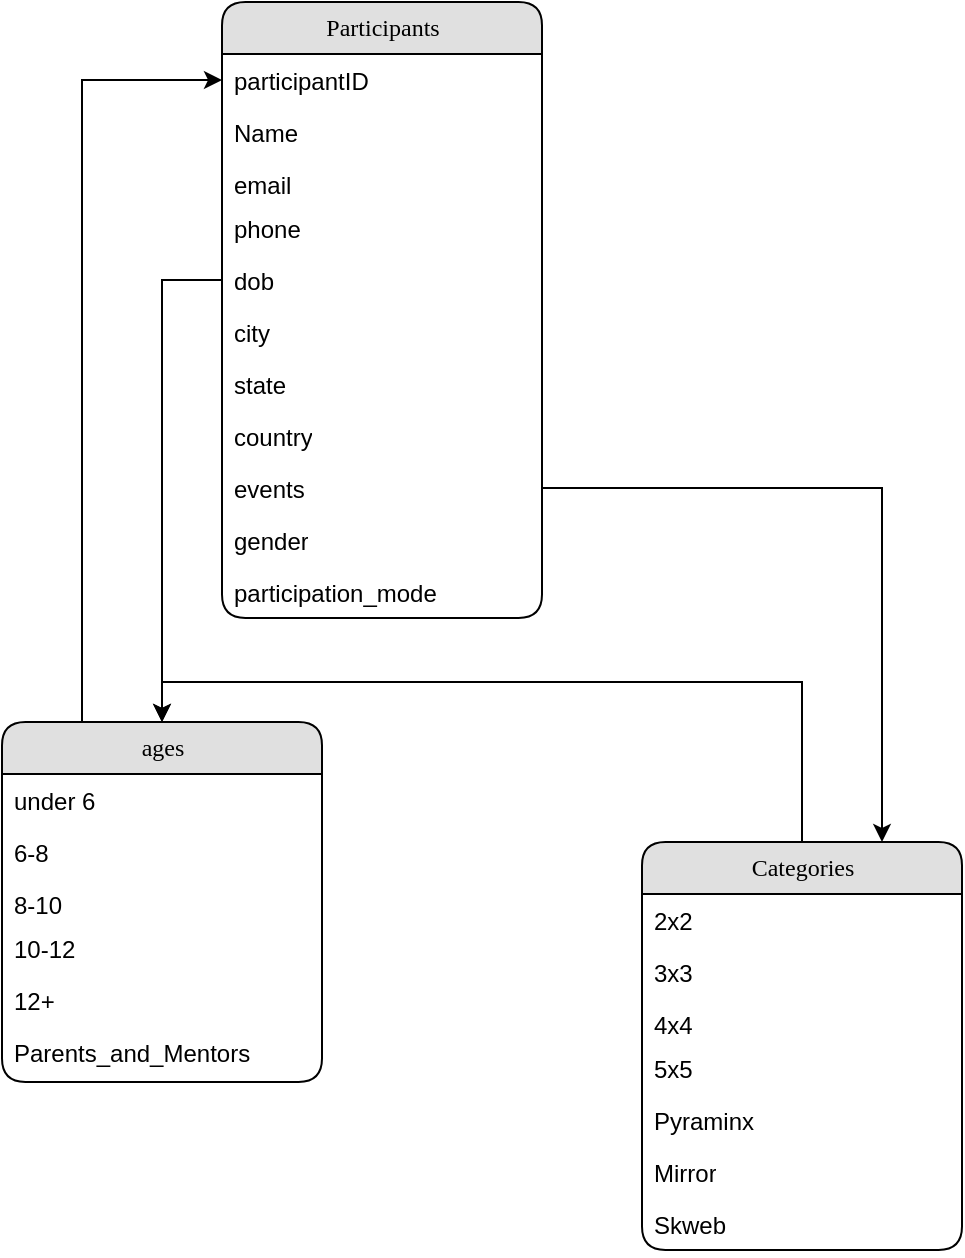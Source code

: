 <mxfile version="20.8.5" type="github">
  <diagram name="Page-1" id="b520641d-4fe3-3701-9064-5fc419738815">
    <mxGraphModel dx="463" dy="965" grid="1" gridSize="10" guides="1" tooltips="1" connect="1" arrows="1" fold="1" page="1" pageScale="1" pageWidth="1100" pageHeight="850" background="none" math="0" shadow="0">
      <root>
        <mxCell id="0" />
        <mxCell id="1" parent="0" />
        <mxCell id="21ea969265ad0168-6" value="Participants" style="swimlane;html=1;fontStyle=0;childLayout=stackLayout;horizontal=1;startSize=26;fillColor=#e0e0e0;horizontalStack=0;resizeParent=1;resizeLast=0;collapsible=1;marginBottom=0;swimlaneFillColor=#ffffff;align=center;rounded=1;shadow=0;comic=0;labelBackgroundColor=none;strokeWidth=1;fontFamily=Verdana;fontSize=12" parent="1" vertex="1">
          <mxGeometry x="130" y="50" width="160" height="308" as="geometry">
            <mxRectangle x="160" y="74" width="110" height="30" as="alternateBounds" />
          </mxGeometry>
        </mxCell>
        <mxCell id="21ea969265ad0168-7" value="participantID" style="text;html=1;strokeColor=none;fillColor=none;spacingLeft=4;spacingRight=4;whiteSpace=wrap;overflow=hidden;rotatable=0;points=[[0,0.5],[1,0.5]];portConstraint=eastwest;" parent="21ea969265ad0168-6" vertex="1">
          <mxGeometry y="26" width="160" height="26" as="geometry" />
        </mxCell>
        <mxCell id="21ea969265ad0168-8" value="Name" style="text;html=1;strokeColor=none;fillColor=none;spacingLeft=4;spacingRight=4;whiteSpace=wrap;overflow=hidden;rotatable=0;points=[[0,0.5],[1,0.5]];portConstraint=eastwest;" parent="21ea969265ad0168-6" vertex="1">
          <mxGeometry y="52" width="160" height="26" as="geometry" />
        </mxCell>
        <mxCell id="21ea969265ad0168-9" value="email" style="text;html=1;strokeColor=none;fillColor=none;spacingLeft=4;spacingRight=4;whiteSpace=wrap;overflow=hidden;rotatable=0;points=[[0,0.5],[1,0.5]];portConstraint=eastwest;" parent="21ea969265ad0168-6" vertex="1">
          <mxGeometry y="78" width="160" height="22" as="geometry" />
        </mxCell>
        <mxCell id="hEl2qlWdcjKiyY15-q2p-3" value="phone&lt;span style=&quot;white-space: pre;&quot;&gt;	&lt;/span&gt;" style="text;html=1;strokeColor=none;fillColor=none;spacingLeft=4;spacingRight=4;whiteSpace=wrap;overflow=hidden;rotatable=0;points=[[0,0.5],[1,0.5]];portConstraint=eastwest;" vertex="1" parent="21ea969265ad0168-6">
          <mxGeometry y="100" width="160" height="26" as="geometry" />
        </mxCell>
        <mxCell id="hEl2qlWdcjKiyY15-q2p-4" value="dob" style="text;html=1;strokeColor=none;fillColor=none;spacingLeft=4;spacingRight=4;whiteSpace=wrap;overflow=hidden;rotatable=0;points=[[0,0.5],[1,0.5]];portConstraint=eastwest;" vertex="1" parent="21ea969265ad0168-6">
          <mxGeometry y="126" width="160" height="26" as="geometry" />
        </mxCell>
        <mxCell id="hEl2qlWdcjKiyY15-q2p-5" value="city" style="text;html=1;strokeColor=none;fillColor=none;spacingLeft=4;spacingRight=4;whiteSpace=wrap;overflow=hidden;rotatable=0;points=[[0,0.5],[1,0.5]];portConstraint=eastwest;" vertex="1" parent="21ea969265ad0168-6">
          <mxGeometry y="152" width="160" height="26" as="geometry" />
        </mxCell>
        <mxCell id="hEl2qlWdcjKiyY15-q2p-6" value="state" style="text;html=1;strokeColor=none;fillColor=none;spacingLeft=4;spacingRight=4;whiteSpace=wrap;overflow=hidden;rotatable=0;points=[[0,0.5],[1,0.5]];portConstraint=eastwest;" vertex="1" parent="21ea969265ad0168-6">
          <mxGeometry y="178" width="160" height="26" as="geometry" />
        </mxCell>
        <mxCell id="hEl2qlWdcjKiyY15-q2p-7" value="country" style="text;html=1;strokeColor=none;fillColor=none;spacingLeft=4;spacingRight=4;whiteSpace=wrap;overflow=hidden;rotatable=0;points=[[0,0.5],[1,0.5]];portConstraint=eastwest;" vertex="1" parent="21ea969265ad0168-6">
          <mxGeometry y="204" width="160" height="26" as="geometry" />
        </mxCell>
        <mxCell id="hEl2qlWdcjKiyY15-q2p-8" value="events" style="text;html=1;strokeColor=none;fillColor=none;spacingLeft=4;spacingRight=4;whiteSpace=wrap;overflow=hidden;rotatable=0;points=[[0,0.5],[1,0.5]];portConstraint=eastwest;" vertex="1" parent="21ea969265ad0168-6">
          <mxGeometry y="230" width="160" height="26" as="geometry" />
        </mxCell>
        <mxCell id="hEl2qlWdcjKiyY15-q2p-9" value="gender" style="text;html=1;strokeColor=none;fillColor=none;spacingLeft=4;spacingRight=4;whiteSpace=wrap;overflow=hidden;rotatable=0;points=[[0,0.5],[1,0.5]];portConstraint=eastwest;" vertex="1" parent="21ea969265ad0168-6">
          <mxGeometry y="256" width="160" height="26" as="geometry" />
        </mxCell>
        <mxCell id="hEl2qlWdcjKiyY15-q2p-10" value="participation_mode" style="text;html=1;strokeColor=none;fillColor=none;spacingLeft=4;spacingRight=4;whiteSpace=wrap;overflow=hidden;rotatable=0;points=[[0,0.5],[1,0.5]];portConstraint=eastwest;" vertex="1" parent="21ea969265ad0168-6">
          <mxGeometry y="282" width="160" height="26" as="geometry" />
        </mxCell>
        <mxCell id="hEl2qlWdcjKiyY15-q2p-39" style="edgeStyle=orthogonalEdgeStyle;rounded=0;orthogonalLoop=1;jettySize=auto;html=1;exitX=0.5;exitY=0;exitDx=0;exitDy=0;entryX=0.5;entryY=0;entryDx=0;entryDy=0;" edge="1" parent="1" source="hEl2qlWdcjKiyY15-q2p-16" target="hEl2qlWdcjKiyY15-q2p-30">
          <mxGeometry relative="1" as="geometry" />
        </mxCell>
        <mxCell id="hEl2qlWdcjKiyY15-q2p-16" value="Categories" style="swimlane;html=1;fontStyle=0;childLayout=stackLayout;horizontal=1;startSize=26;fillColor=#e0e0e0;horizontalStack=0;resizeParent=1;resizeLast=0;collapsible=1;marginBottom=0;swimlaneFillColor=#ffffff;align=center;rounded=1;shadow=0;comic=0;labelBackgroundColor=none;strokeWidth=1;fontFamily=Verdana;fontSize=12" vertex="1" parent="1">
          <mxGeometry x="340" y="470" width="160" height="204" as="geometry">
            <mxRectangle x="160" y="74" width="110" height="30" as="alternateBounds" />
          </mxGeometry>
        </mxCell>
        <mxCell id="hEl2qlWdcjKiyY15-q2p-17" value="2x2" style="text;html=1;strokeColor=none;fillColor=none;spacingLeft=4;spacingRight=4;whiteSpace=wrap;overflow=hidden;rotatable=0;points=[[0,0.5],[1,0.5]];portConstraint=eastwest;" vertex="1" parent="hEl2qlWdcjKiyY15-q2p-16">
          <mxGeometry y="26" width="160" height="26" as="geometry" />
        </mxCell>
        <mxCell id="hEl2qlWdcjKiyY15-q2p-18" value="3x3" style="text;html=1;strokeColor=none;fillColor=none;spacingLeft=4;spacingRight=4;whiteSpace=wrap;overflow=hidden;rotatable=0;points=[[0,0.5],[1,0.5]];portConstraint=eastwest;" vertex="1" parent="hEl2qlWdcjKiyY15-q2p-16">
          <mxGeometry y="52" width="160" height="26" as="geometry" />
        </mxCell>
        <mxCell id="hEl2qlWdcjKiyY15-q2p-19" value="4x4" style="text;html=1;strokeColor=none;fillColor=none;spacingLeft=4;spacingRight=4;whiteSpace=wrap;overflow=hidden;rotatable=0;points=[[0,0.5],[1,0.5]];portConstraint=eastwest;" vertex="1" parent="hEl2qlWdcjKiyY15-q2p-16">
          <mxGeometry y="78" width="160" height="22" as="geometry" />
        </mxCell>
        <mxCell id="hEl2qlWdcjKiyY15-q2p-20" value="5x5" style="text;html=1;strokeColor=none;fillColor=none;spacingLeft=4;spacingRight=4;whiteSpace=wrap;overflow=hidden;rotatable=0;points=[[0,0.5],[1,0.5]];portConstraint=eastwest;" vertex="1" parent="hEl2qlWdcjKiyY15-q2p-16">
          <mxGeometry y="100" width="160" height="26" as="geometry" />
        </mxCell>
        <mxCell id="hEl2qlWdcjKiyY15-q2p-21" value="Pyraminx" style="text;html=1;strokeColor=none;fillColor=none;spacingLeft=4;spacingRight=4;whiteSpace=wrap;overflow=hidden;rotatable=0;points=[[0,0.5],[1,0.5]];portConstraint=eastwest;" vertex="1" parent="hEl2qlWdcjKiyY15-q2p-16">
          <mxGeometry y="126" width="160" height="26" as="geometry" />
        </mxCell>
        <mxCell id="hEl2qlWdcjKiyY15-q2p-22" value="Mirror" style="text;html=1;strokeColor=none;fillColor=none;spacingLeft=4;spacingRight=4;whiteSpace=wrap;overflow=hidden;rotatable=0;points=[[0,0.5],[1,0.5]];portConstraint=eastwest;" vertex="1" parent="hEl2qlWdcjKiyY15-q2p-16">
          <mxGeometry y="152" width="160" height="26" as="geometry" />
        </mxCell>
        <mxCell id="hEl2qlWdcjKiyY15-q2p-23" value="Skweb" style="text;html=1;strokeColor=none;fillColor=none;spacingLeft=4;spacingRight=4;whiteSpace=wrap;overflow=hidden;rotatable=0;points=[[0,0.5],[1,0.5]];portConstraint=eastwest;" vertex="1" parent="hEl2qlWdcjKiyY15-q2p-16">
          <mxGeometry y="178" width="160" height="26" as="geometry" />
        </mxCell>
        <mxCell id="hEl2qlWdcjKiyY15-q2p-40" style="edgeStyle=orthogonalEdgeStyle;rounded=0;orthogonalLoop=1;jettySize=auto;html=1;exitX=0.25;exitY=0;exitDx=0;exitDy=0;entryX=0;entryY=0.5;entryDx=0;entryDy=0;" edge="1" parent="1" source="hEl2qlWdcjKiyY15-q2p-30" target="21ea969265ad0168-7">
          <mxGeometry relative="1" as="geometry" />
        </mxCell>
        <mxCell id="hEl2qlWdcjKiyY15-q2p-30" value="ages" style="swimlane;html=1;fontStyle=0;childLayout=stackLayout;horizontal=1;startSize=26;fillColor=#e0e0e0;horizontalStack=0;resizeParent=1;resizeLast=0;collapsible=1;marginBottom=0;swimlaneFillColor=#ffffff;align=center;rounded=1;shadow=0;comic=0;labelBackgroundColor=none;strokeWidth=1;fontFamily=Verdana;fontSize=12" vertex="1" parent="1">
          <mxGeometry x="20" y="410" width="160" height="180" as="geometry">
            <mxRectangle x="160" y="74" width="110" height="30" as="alternateBounds" />
          </mxGeometry>
        </mxCell>
        <mxCell id="hEl2qlWdcjKiyY15-q2p-31" value="under 6" style="text;html=1;strokeColor=none;fillColor=none;spacingLeft=4;spacingRight=4;whiteSpace=wrap;overflow=hidden;rotatable=0;points=[[0,0.5],[1,0.5]];portConstraint=eastwest;" vertex="1" parent="hEl2qlWdcjKiyY15-q2p-30">
          <mxGeometry y="26" width="160" height="26" as="geometry" />
        </mxCell>
        <mxCell id="hEl2qlWdcjKiyY15-q2p-32" value="6-8" style="text;html=1;strokeColor=none;fillColor=none;spacingLeft=4;spacingRight=4;whiteSpace=wrap;overflow=hidden;rotatable=0;points=[[0,0.5],[1,0.5]];portConstraint=eastwest;" vertex="1" parent="hEl2qlWdcjKiyY15-q2p-30">
          <mxGeometry y="52" width="160" height="26" as="geometry" />
        </mxCell>
        <mxCell id="hEl2qlWdcjKiyY15-q2p-33" value="8-10" style="text;html=1;strokeColor=none;fillColor=none;spacingLeft=4;spacingRight=4;whiteSpace=wrap;overflow=hidden;rotatable=0;points=[[0,0.5],[1,0.5]];portConstraint=eastwest;" vertex="1" parent="hEl2qlWdcjKiyY15-q2p-30">
          <mxGeometry y="78" width="160" height="22" as="geometry" />
        </mxCell>
        <mxCell id="hEl2qlWdcjKiyY15-q2p-34" value="10-12" style="text;html=1;strokeColor=none;fillColor=none;spacingLeft=4;spacingRight=4;whiteSpace=wrap;overflow=hidden;rotatable=0;points=[[0,0.5],[1,0.5]];portConstraint=eastwest;" vertex="1" parent="hEl2qlWdcjKiyY15-q2p-30">
          <mxGeometry y="100" width="160" height="26" as="geometry" />
        </mxCell>
        <mxCell id="hEl2qlWdcjKiyY15-q2p-35" value="12+" style="text;html=1;strokeColor=none;fillColor=none;spacingLeft=4;spacingRight=4;whiteSpace=wrap;overflow=hidden;rotatable=0;points=[[0,0.5],[1,0.5]];portConstraint=eastwest;" vertex="1" parent="hEl2qlWdcjKiyY15-q2p-30">
          <mxGeometry y="126" width="160" height="26" as="geometry" />
        </mxCell>
        <mxCell id="hEl2qlWdcjKiyY15-q2p-36" value="Parents_and_Mentors" style="text;html=1;strokeColor=none;fillColor=none;spacingLeft=4;spacingRight=4;whiteSpace=wrap;overflow=hidden;rotatable=0;points=[[0,0.5],[1,0.5]];portConstraint=eastwest;" vertex="1" parent="hEl2qlWdcjKiyY15-q2p-30">
          <mxGeometry y="152" width="160" height="26" as="geometry" />
        </mxCell>
        <mxCell id="hEl2qlWdcjKiyY15-q2p-38" style="edgeStyle=orthogonalEdgeStyle;rounded=0;orthogonalLoop=1;jettySize=auto;html=1;exitX=0;exitY=0.5;exitDx=0;exitDy=0;" edge="1" parent="1" source="hEl2qlWdcjKiyY15-q2p-4" target="hEl2qlWdcjKiyY15-q2p-30">
          <mxGeometry relative="1" as="geometry" />
        </mxCell>
        <mxCell id="hEl2qlWdcjKiyY15-q2p-41" style="edgeStyle=orthogonalEdgeStyle;rounded=0;orthogonalLoop=1;jettySize=auto;html=1;exitX=1;exitY=0.5;exitDx=0;exitDy=0;entryX=0.75;entryY=0;entryDx=0;entryDy=0;" edge="1" parent="1" source="hEl2qlWdcjKiyY15-q2p-8" target="hEl2qlWdcjKiyY15-q2p-16">
          <mxGeometry relative="1" as="geometry" />
        </mxCell>
      </root>
    </mxGraphModel>
  </diagram>
</mxfile>
